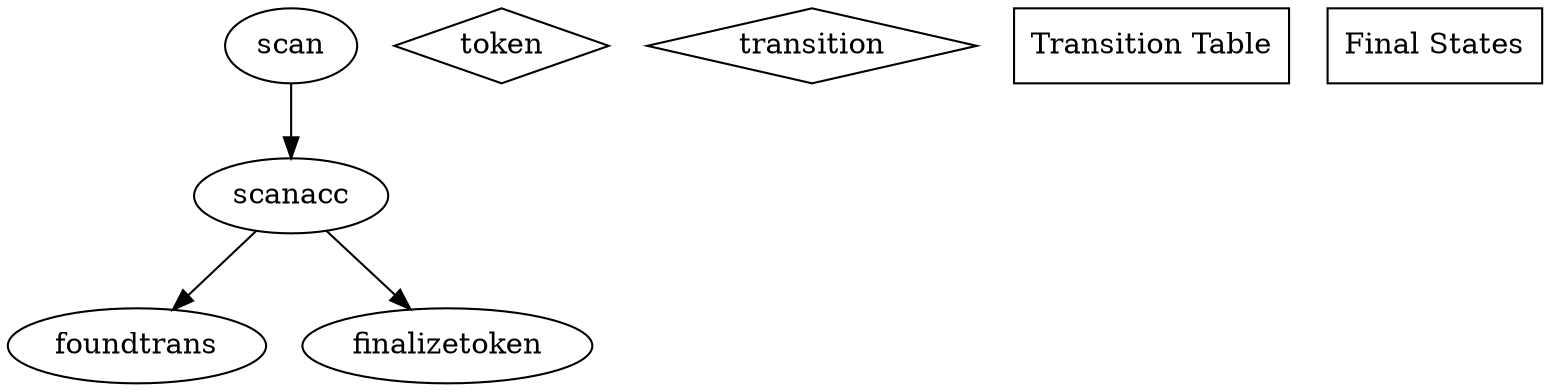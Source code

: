 /* The Scheme Scanner/Lexer/Tokenizer
 *  Appropriated from the CS241 example.
 *  For use in my logfile reader.
 *  This is a rough diagram of how it works (as an NFA!)
 */

digraph scanner
	{
		scan
		scanacc
		foundtrans
		finalizetoken
		
		token [shape=diamond];
		transition [shape=diamond];
		
		trans [label="Transition Table", shape=box];
		final [label="Final States", shape=box];

		scan -> scanacc;
		scanacc -> foundtrans;
		scanacc -> finalizetoken;
	}